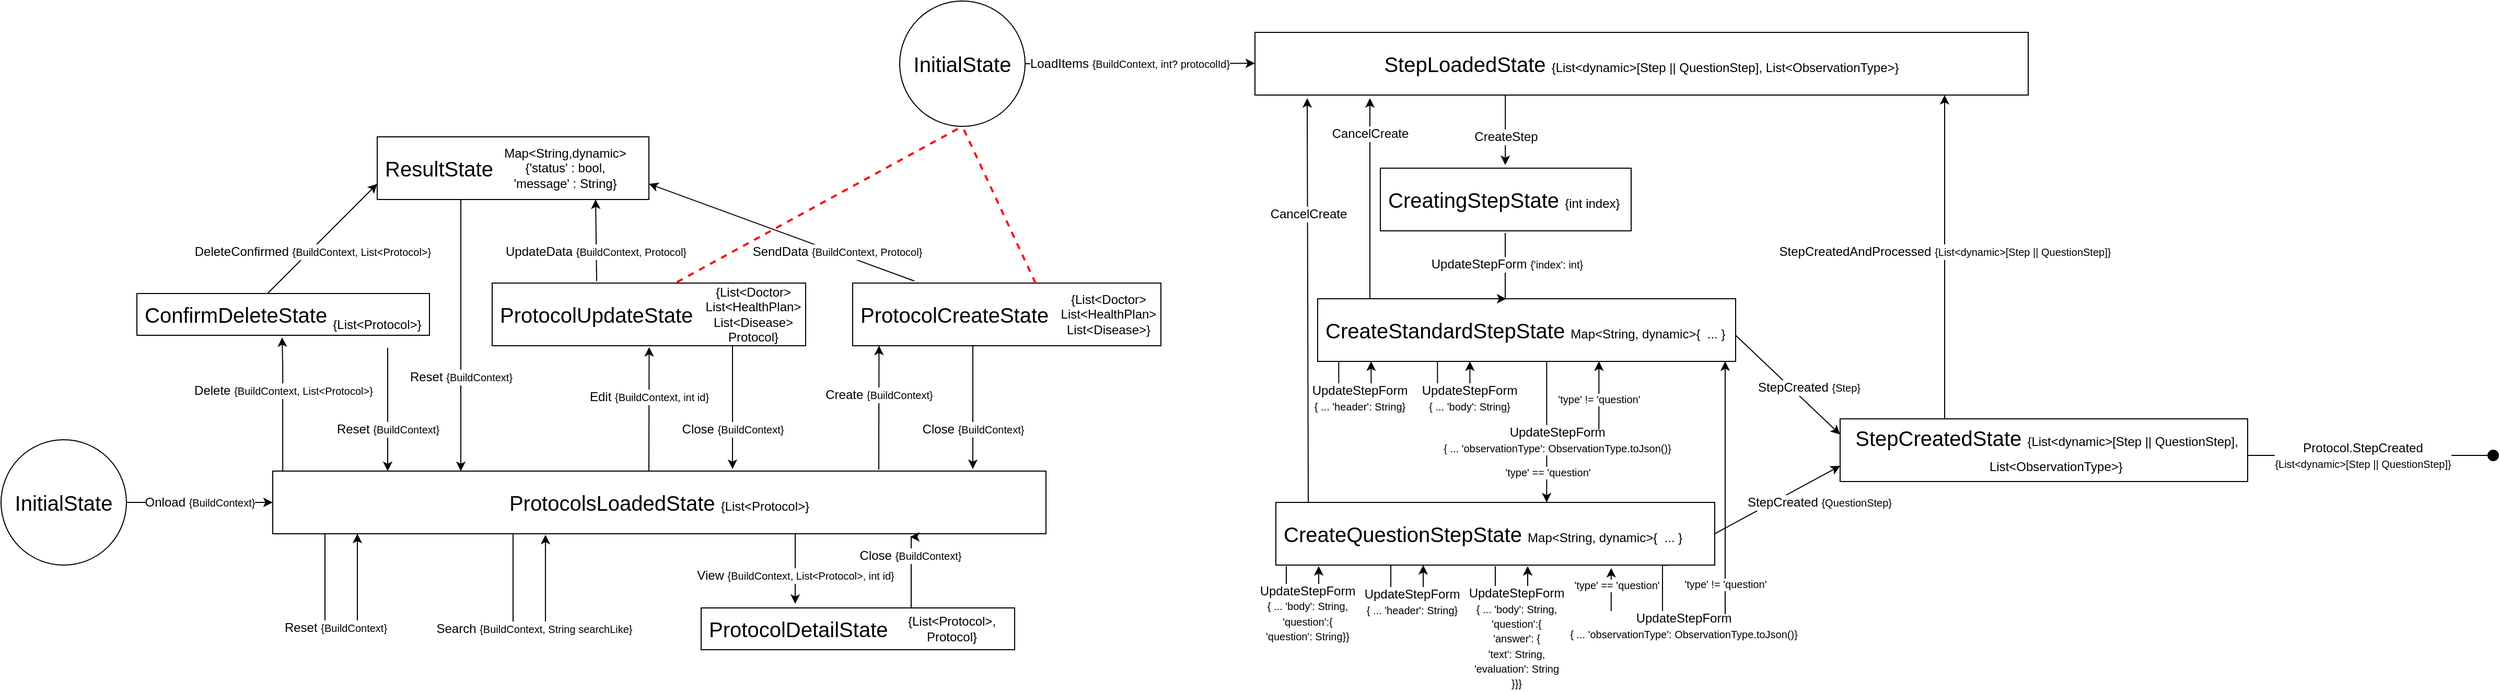 <mxfile version="16.6.4" type="github">
  <diagram id="ynnjjBdjVaOxe4yOROdL" name="Page-1">
    <mxGraphModel dx="2653" dy="522" grid="1" gridSize="10" guides="1" tooltips="1" connect="1" arrows="1" fold="1" page="1" pageScale="1" pageWidth="1600" pageHeight="1200" background="#FFFFFF" math="0" shadow="0">
      <root>
        <mxCell id="0" />
        <mxCell id="1" parent="0" />
        <mxCell id="_Mzao8wCRnk8Jk_auGnn-3" value="Onload &lt;font style=&quot;font-size: 10px&quot;&gt;{BuildContext}&lt;/font&gt;" style="edgeStyle=orthogonalEdgeStyle;rounded=0;orthogonalLoop=1;jettySize=auto;html=1;fontSize=12;exitX=1;exitY=0.5;exitDx=0;exitDy=0;entryX=0;entryY=0.5;entryDx=0;entryDy=0;labelBackgroundColor=default;shadow=0;" parent="1" source="_Mzao8wCRnk8Jk_auGnn-1" target="_Mzao8wCRnk8Jk_auGnn-2" edge="1">
          <mxGeometry relative="1" as="geometry">
            <mxPoint as="offset" />
          </mxGeometry>
        </mxCell>
        <mxCell id="_Mzao8wCRnk8Jk_auGnn-1" value="&lt;font style=&quot;font-size: 20px&quot;&gt;InitialState&lt;/font&gt;" style="ellipse;whiteSpace=wrap;html=1;fillColor=none;" parent="1" vertex="1">
          <mxGeometry x="-20" y="570" width="120" height="120" as="geometry" />
        </mxCell>
        <mxCell id="_Mzao8wCRnk8Jk_auGnn-4" value="" style="edgeStyle=orthogonalEdgeStyle;rounded=0;orthogonalLoop=1;jettySize=auto;html=1;fontSize=20;strokeColor=default;startFill=1;endFill=1;anchorPointDirection=1;bendable=1;movable=1;cloneable=1;deletable=1;labelBackgroundColor=default;" parent="1" edge="1">
          <mxGeometry relative="1" as="geometry">
            <mxPoint x="321" y="660" as="targetPoint" />
            <mxPoint x="290" y="660" as="sourcePoint" />
            <Array as="points">
              <mxPoint x="290" y="749" />
              <mxPoint x="321" y="749" />
            </Array>
          </mxGeometry>
        </mxCell>
        <mxCell id="_Mzao8wCRnk8Jk_auGnn-17" value="Reset&amp;nbsp;&lt;font style=&quot;font-size: 10px&quot;&gt;{BuildContext}&lt;/font&gt;" style="edgeLabel;html=1;align=center;verticalAlign=middle;resizable=0;points=[];fontSize=12;labelBackgroundColor=default;" parent="_Mzao8wCRnk8Jk_auGnn-4" vertex="1" connectable="0">
          <mxGeometry x="-0.644" y="1" relative="1" as="geometry">
            <mxPoint x="9" y="53" as="offset" />
          </mxGeometry>
        </mxCell>
        <mxCell id="_Mzao8wCRnk8Jk_auGnn-33" value="View &lt;font size=&quot;1&quot;&gt;{BuildContext,&amp;nbsp;&lt;/font&gt;&lt;span style=&quot;font-size: x-small&quot;&gt;List&amp;lt;Protocol&amp;gt;,&amp;nbsp;&lt;/span&gt;&lt;font size=&quot;1&quot;&gt;int id}&lt;/font&gt;" style="edgeStyle=orthogonalEdgeStyle;rounded=0;orthogonalLoop=1;jettySize=auto;html=1;fontSize=12;labelBackgroundColor=default;" parent="1" edge="1">
          <mxGeometry x="0.194" relative="1" as="geometry">
            <mxPoint x="740" y="660" as="sourcePoint" />
            <mxPoint x="740" y="727" as="targetPoint" />
            <Array as="points">
              <mxPoint x="740" y="680" />
              <mxPoint x="740" y="680" />
            </Array>
            <mxPoint as="offset" />
          </mxGeometry>
        </mxCell>
        <mxCell id="_Mzao8wCRnk8Jk_auGnn-2" value="ProtocolsLoadedState &lt;font style=&quot;font-size: 12px&quot;&gt;{List&amp;lt;Protocol&amp;gt;}&lt;/font&gt;" style="whiteSpace=wrap;html=1;fontSize=20;fillColor=none;labelBackgroundColor=default;align=center;" parent="1" vertex="1">
          <mxGeometry x="240" y="600" width="740" height="60" as="geometry" />
        </mxCell>
        <mxCell id="_Mzao8wCRnk8Jk_auGnn-19" value="&amp;nbsp;ConfirmDeleteState" style="rounded=0;whiteSpace=wrap;html=1;fontSize=20;fillColor=none;labelBackgroundColor=default;align=left;" parent="1" vertex="1">
          <mxGeometry x="110" y="430" width="280" height="40" as="geometry" />
        </mxCell>
        <mxCell id="_Mzao8wCRnk8Jk_auGnn-21" value="" style="endArrow=classic;html=1;rounded=0;fontSize=20;labelBackgroundColor=default;" parent="1" edge="1">
          <mxGeometry x="0.18" width="50" height="50" relative="1" as="geometry">
            <mxPoint x="249.58" y="600" as="sourcePoint" />
            <mxPoint x="249" y="472" as="targetPoint" />
            <Array as="points">
              <mxPoint x="249.58" y="570" />
              <mxPoint x="249.58" y="540" />
              <mxPoint x="249.58" y="500" />
            </Array>
            <mxPoint as="offset" />
          </mxGeometry>
        </mxCell>
        <mxCell id="_Mzao8wCRnk8Jk_auGnn-44" value="Delete &lt;font size=&quot;1&quot;&gt;{BuildContext, List&amp;lt;Protocol&amp;gt;}&lt;/font&gt;" style="edgeLabel;html=1;align=center;verticalAlign=middle;resizable=0;points=[];fontSize=12;labelBackgroundColor=default;" parent="_Mzao8wCRnk8Jk_auGnn-21" vertex="1" connectable="0">
          <mxGeometry x="0.209" relative="1" as="geometry">
            <mxPoint as="offset" />
          </mxGeometry>
        </mxCell>
        <mxCell id="_Mzao8wCRnk8Jk_auGnn-27" value="" style="edgeStyle=orthogonalEdgeStyle;rounded=0;orthogonalLoop=1;jettySize=auto;html=1;fontSize=20;labelBackgroundColor=default;" parent="1" edge="1">
          <mxGeometry relative="1" as="geometry">
            <mxPoint x="501" y="661" as="targetPoint" />
            <mxPoint x="470" y="660" as="sourcePoint" />
            <Array as="points">
              <mxPoint x="470" y="750" />
              <mxPoint x="501" y="750" />
            </Array>
          </mxGeometry>
        </mxCell>
        <mxCell id="_Mzao8wCRnk8Jk_auGnn-28" value="Search &lt;font style=&quot;font-size: 10px&quot;&gt;{BuildContext, String searchLike}&lt;/font&gt;" style="edgeLabel;html=1;align=center;verticalAlign=middle;resizable=0;points=[];fontSize=12;labelBackgroundColor=default;" parent="_Mzao8wCRnk8Jk_auGnn-27" vertex="1" connectable="0">
          <mxGeometry x="-0.644" y="1" relative="1" as="geometry">
            <mxPoint x="19" y="53" as="offset" />
          </mxGeometry>
        </mxCell>
        <mxCell id="_Mzao8wCRnk8Jk_auGnn-30" value="&amp;nbsp;ResultState" style="rounded=0;whiteSpace=wrap;html=1;fontSize=20;fillColor=none;labelBackgroundColor=default;align=left;" parent="1" vertex="1">
          <mxGeometry x="340" y="280" width="260" height="60" as="geometry" />
        </mxCell>
        <mxCell id="_Mzao8wCRnk8Jk_auGnn-35" style="edgeStyle=orthogonalEdgeStyle;rounded=0;orthogonalLoop=1;jettySize=auto;html=1;fontSize=12;labelBackgroundColor=default;" parent="1" edge="1">
          <mxGeometry relative="1" as="geometry">
            <mxPoint x="850" y="663" as="targetPoint" />
            <mxPoint x="851" y="731" as="sourcePoint" />
            <Array as="points">
              <mxPoint x="850" y="663" />
            </Array>
          </mxGeometry>
        </mxCell>
        <mxCell id="_Mzao8wCRnk8Jk_auGnn-36" value="Close&amp;nbsp;&lt;font style=&quot;font-size: 10px&quot;&gt;{BuildContext}&lt;/font&gt;" style="edgeLabel;html=1;align=center;verticalAlign=middle;resizable=0;points=[];fontSize=12;labelBackgroundColor=default;" parent="_Mzao8wCRnk8Jk_auGnn-35" vertex="1" connectable="0">
          <mxGeometry x="0.238" y="1" relative="1" as="geometry">
            <mxPoint y="-8" as="offset" />
          </mxGeometry>
        </mxCell>
        <mxCell id="_Mzao8wCRnk8Jk_auGnn-32" value="&amp;nbsp;ProtocolDetailState&amp;nbsp;" style="rounded=0;whiteSpace=wrap;html=1;fontSize=20;fillColor=none;labelBackgroundColor=default;align=left;" parent="1" vertex="1">
          <mxGeometry x="650" y="731" width="300" height="40" as="geometry" />
        </mxCell>
        <mxCell id="_Mzao8wCRnk8Jk_auGnn-37" value="&amp;nbsp;ProtocolUpdateState" style="rounded=0;whiteSpace=wrap;html=1;fontSize=20;fillColor=none;labelBackgroundColor=default;align=left;" parent="1" vertex="1">
          <mxGeometry x="450" y="420" width="300" height="60" as="geometry" />
        </mxCell>
        <mxCell id="_Mzao8wCRnk8Jk_auGnn-43" value="Reset &lt;font style=&quot;font-size: 10px&quot;&gt;{BuildContext}&lt;/font&gt;" style="edgeStyle=orthogonalEdgeStyle;rounded=0;orthogonalLoop=1;jettySize=auto;html=1;exitX=0.25;exitY=1;exitDx=0;exitDy=0;fontSize=12;labelBackgroundColor=default;" parent="1" edge="1">
          <mxGeometry x="0.322" relative="1" as="geometry">
            <mxPoint x="350" y="482" as="sourcePoint" />
            <mxPoint x="350" y="600" as="targetPoint" />
            <Array as="points">
              <mxPoint x="350" y="542" />
              <mxPoint x="350" y="542" />
            </Array>
            <mxPoint as="offset" />
          </mxGeometry>
        </mxCell>
        <mxCell id="_Mzao8wCRnk8Jk_auGnn-45" value="Reset&amp;nbsp;&lt;font style=&quot;font-size: 10px&quot;&gt;{BuildContext}&lt;/font&gt;" style="edgeStyle=orthogonalEdgeStyle;rounded=0;orthogonalLoop=1;jettySize=auto;html=1;fontSize=12;labelBackgroundColor=default;" parent="1" edge="1" source="_Mzao8wCRnk8Jk_auGnn-30">
          <mxGeometry x="0.308" relative="1" as="geometry">
            <mxPoint x="422" y="360" as="sourcePoint" />
            <mxPoint x="420.01" y="600" as="targetPoint" />
            <Array as="points">
              <mxPoint x="420" y="340" />
              <mxPoint x="420" y="340" />
            </Array>
            <mxPoint as="offset" />
          </mxGeometry>
        </mxCell>
        <mxCell id="_Mzao8wCRnk8Jk_auGnn-46" value="" style="endArrow=classic;html=1;rounded=0;fontSize=20;exitX=0;exitY=0;exitDx=0;exitDy=0;entryX=0.738;entryY=1.033;entryDx=0;entryDy=0;entryPerimeter=0;labelBackgroundColor=default;" parent="1" edge="1">
          <mxGeometry x="0.18" width="50" height="50" relative="1" as="geometry">
            <mxPoint x="600.0" y="600" as="sourcePoint" />
            <mxPoint x="600.22" y="481.32" as="targetPoint" />
            <Array as="points" />
            <mxPoint as="offset" />
          </mxGeometry>
        </mxCell>
        <mxCell id="_Mzao8wCRnk8Jk_auGnn-47" value="Edit &lt;font size=&quot;1&quot;&gt;{BuildContext, int id}&lt;/font&gt;" style="edgeLabel;html=1;align=center;verticalAlign=middle;resizable=0;points=[];fontSize=12;labelBackgroundColor=default;" parent="_Mzao8wCRnk8Jk_auGnn-46" vertex="1" connectable="0">
          <mxGeometry x="0.209" relative="1" as="geometry">
            <mxPoint as="offset" />
          </mxGeometry>
        </mxCell>
        <mxCell id="_Mzao8wCRnk8Jk_auGnn-48" value="UpdateData&amp;nbsp;&lt;span style=&quot;font-size: x-small&quot;&gt;{BuildContext, Protocol}&lt;/span&gt;" style="endArrow=classic;html=1;rounded=0;fontSize=12;strokeColor=default;labelBackgroundColor=default;" parent="1" edge="1">
          <mxGeometry x="-0.282" y="1" relative="1" as="geometry">
            <mxPoint x="550" y="418" as="sourcePoint" />
            <mxPoint x="549" y="340" as="targetPoint" />
            <mxPoint as="offset" />
          </mxGeometry>
        </mxCell>
        <mxCell id="_Mzao8wCRnk8Jk_auGnn-50" value="" style="endArrow=classic;html=1;rounded=0;fontSize=12;strokeColor=default;labelBackgroundColor=default;" parent="1" edge="1">
          <mxGeometry width="50" height="50" relative="1" as="geometry">
            <mxPoint x="235" y="430" as="sourcePoint" />
            <mxPoint x="340" y="325" as="targetPoint" />
            <Array as="points">
              <mxPoint x="300" y="365" />
            </Array>
          </mxGeometry>
        </mxCell>
        <mxCell id="_Mzao8wCRnk8Jk_auGnn-51" value="DeleteConfirmed &lt;font size=&quot;1&quot;&gt;{BuildContext, List&amp;lt;Protocol&amp;gt;}&lt;/font&gt;" style="edgeLabel;html=1;align=center;verticalAlign=middle;resizable=0;points=[];fontSize=12;labelBackgroundColor=default;" parent="_Mzao8wCRnk8Jk_auGnn-50" vertex="1" connectable="0">
          <mxGeometry x="0.105" relative="1" as="geometry">
            <mxPoint x="-15" y="18" as="offset" />
          </mxGeometry>
        </mxCell>
        <mxCell id="_Mzao8wCRnk8Jk_auGnn-53" value="Close&amp;nbsp;&lt;font style=&quot;font-size: 10px&quot;&gt;{BuildContext}&lt;/font&gt;" style="edgeStyle=orthogonalEdgeStyle;rounded=0;orthogonalLoop=1;jettySize=auto;html=1;exitX=0.25;exitY=1;exitDx=0;exitDy=0;fontSize=12;labelBackgroundColor=default;" parent="1" edge="1">
          <mxGeometry x="0.356" relative="1" as="geometry">
            <mxPoint x="680" y="480" as="sourcePoint" />
            <mxPoint x="680" y="598" as="targetPoint" />
            <Array as="points">
              <mxPoint x="680" y="540" />
              <mxPoint x="680" y="540" />
            </Array>
            <mxPoint as="offset" />
          </mxGeometry>
        </mxCell>
        <mxCell id="_Mzao8wCRnk8Jk_auGnn-54" value="&amp;nbsp;ProtocolCreateState" style="rounded=0;whiteSpace=wrap;html=1;fontSize=20;fillColor=none;labelBackgroundColor=default;align=left;" parent="1" vertex="1">
          <mxGeometry x="795" y="420" width="295" height="60" as="geometry" />
        </mxCell>
        <mxCell id="_Mzao8wCRnk8Jk_auGnn-55" value="" style="endArrow=classic;html=1;rounded=0;fontSize=20;exitX=0;exitY=0;exitDx=0;exitDy=0;entryX=0.738;entryY=1.033;entryDx=0;entryDy=0;entryPerimeter=0;labelBackgroundColor=default;" parent="1" edge="1">
          <mxGeometry x="0.18" width="50" height="50" relative="1" as="geometry">
            <mxPoint x="820.0" y="598.68" as="sourcePoint" />
            <mxPoint x="820.22" y="480" as="targetPoint" />
            <Array as="points" />
            <mxPoint as="offset" />
          </mxGeometry>
        </mxCell>
        <mxCell id="_Mzao8wCRnk8Jk_auGnn-56" value="Create &lt;font style=&quot;font-size: 10px&quot;&gt;{BuildContext}&lt;/font&gt;" style="edgeLabel;html=1;align=center;verticalAlign=middle;resizable=0;points=[];fontSize=12;labelBackgroundColor=default;" parent="_Mzao8wCRnk8Jk_auGnn-55" vertex="1" connectable="0">
          <mxGeometry x="0.209" relative="1" as="geometry">
            <mxPoint as="offset" />
          </mxGeometry>
        </mxCell>
        <mxCell id="_Mzao8wCRnk8Jk_auGnn-57" value="Close &lt;font style=&quot;font-size: 10px&quot;&gt;{BuildContext}&lt;/font&gt;" style="edgeStyle=orthogonalEdgeStyle;rounded=0;orthogonalLoop=1;jettySize=auto;html=1;exitX=0.25;exitY=1;exitDx=0;exitDy=0;fontSize=12;labelBackgroundColor=default;" parent="1" edge="1">
          <mxGeometry x="0.356" relative="1" as="geometry">
            <mxPoint x="910" y="480" as="sourcePoint" />
            <mxPoint x="910" y="598" as="targetPoint" />
            <Array as="points">
              <mxPoint x="910" y="540" />
              <mxPoint x="910" y="540" />
            </Array>
            <mxPoint as="offset" />
          </mxGeometry>
        </mxCell>
        <mxCell id="_Mzao8wCRnk8Jk_auGnn-58" value="SendData &lt;font size=&quot;1&quot;&gt;{BuildContext, Protocol}&lt;/font&gt;" style="endArrow=classic;html=1;rounded=0;fontSize=12;strokeColor=default;labelBackgroundColor=default;" parent="1" edge="1">
          <mxGeometry x="-0.415" y="-1" relative="1" as="geometry">
            <mxPoint x="854" y="418" as="sourcePoint" />
            <mxPoint x="600" y="325" as="targetPoint" />
            <mxPoint as="offset" />
          </mxGeometry>
        </mxCell>
        <mxCell id="WJ7_vyo7JS_4xyPOwC3P-2" value="&lt;span style=&quot;text-align: left&quot;&gt;{List&amp;lt;Protocol&amp;gt;,&lt;/span&gt;&lt;br style=&quot;text-align: left&quot;&gt;&lt;span style=&quot;text-align: left&quot;&gt;Protocol}&lt;/span&gt;" style="text;html=1;strokeColor=none;fillColor=none;align=center;verticalAlign=middle;whiteSpace=wrap;rounded=0;labelBackgroundColor=default;fontSize=12;" vertex="1" parent="1">
          <mxGeometry x="860" y="736" width="60" height="30" as="geometry" />
        </mxCell>
        <mxCell id="WJ7_vyo7JS_4xyPOwC3P-3" value="{List&amp;lt;Protocol&amp;gt;}" style="text;html=1;strokeColor=none;fillColor=none;align=center;verticalAlign=middle;whiteSpace=wrap;rounded=0;labelBackgroundColor=default;fontSize=12;" vertex="1" parent="1">
          <mxGeometry x="310" y="445" width="60" height="30" as="geometry" />
        </mxCell>
        <mxCell id="WJ7_vyo7JS_4xyPOwC3P-5" value="Map&amp;lt;String,dynamic&amp;gt;{&#39;status&#39; : bool, &#39;message&#39; : String}" style="text;html=1;strokeColor=none;fillColor=none;align=center;verticalAlign=middle;whiteSpace=wrap;rounded=0;labelBackgroundColor=default;fontSize=12;" vertex="1" parent="1">
          <mxGeometry x="490" y="295" width="60" height="30" as="geometry" />
        </mxCell>
        <mxCell id="WJ7_vyo7JS_4xyPOwC3P-6" value="{List&amp;lt;Doctor&amp;gt;&lt;div&gt;List&amp;lt;HealthPlan&amp;gt;&lt;/div&gt;List&amp;lt;Disease&amp;gt;&lt;br&gt;Protocol}" style="text;html=1;strokeColor=none;fillColor=none;align=center;verticalAlign=middle;whiteSpace=wrap;rounded=0;labelBackgroundColor=default;fontSize=12;" vertex="1" parent="1">
          <mxGeometry x="670" y="435" width="60" height="30" as="geometry" />
        </mxCell>
        <mxCell id="WJ7_vyo7JS_4xyPOwC3P-7" value="{List&amp;lt;Doctor&amp;gt;&lt;div&gt;List&amp;lt;HealthPlan&amp;gt;&lt;/div&gt;List&amp;lt;Disease&amp;gt;}" style="text;html=1;strokeColor=none;fillColor=none;align=center;verticalAlign=middle;whiteSpace=wrap;rounded=0;labelBackgroundColor=default;fontSize=12;" vertex="1" parent="1">
          <mxGeometry x="1010" y="435" width="60" height="30" as="geometry" />
        </mxCell>
        <mxCell id="WJ7_vyo7JS_4xyPOwC3P-15" value="" style="endArrow=none;dashed=1;html=1;rounded=0;labelBackgroundColor=default;fontSize=10;fontColor=#000000;fillColor=#e51400;strokeColor=#FF0000;strokeWidth=2;" edge="1" parent="1">
          <mxGeometry width="50" height="50" relative="1" as="geometry">
            <mxPoint x="970" y="420" as="sourcePoint" />
            <mxPoint x="900" y="270" as="targetPoint" />
          </mxGeometry>
        </mxCell>
        <mxCell id="WJ7_vyo7JS_4xyPOwC3P-17" value="&lt;font style=&quot;font-size: 20px&quot;&gt;InitialState&lt;/font&gt;" style="ellipse;whiteSpace=wrap;html=1;fillColor=none;" vertex="1" parent="1">
          <mxGeometry x="840" y="150" width="120" height="120" as="geometry" />
        </mxCell>
        <mxCell id="WJ7_vyo7JS_4xyPOwC3P-18" value="" style="endArrow=none;dashed=1;html=1;rounded=0;labelBackgroundColor=default;fontSize=10;fontColor=#000000;fillColor=#e51400;strokeColor=#FF0000;strokeWidth=2;" edge="1" parent="1">
          <mxGeometry width="50" height="50" relative="1" as="geometry">
            <mxPoint x="627" y="419" as="sourcePoint" />
            <mxPoint x="898" y="271" as="targetPoint" />
          </mxGeometry>
        </mxCell>
        <mxCell id="WJ7_vyo7JS_4xyPOwC3P-19" value="LoadItems&amp;nbsp;&lt;font style=&quot;font-size: 10px&quot;&gt;{&lt;/font&gt;&lt;font style=&quot;font-size: 10px&quot;&gt;BuildContext, int? protocolId&lt;/font&gt;&lt;font style=&quot;font-size: 10px&quot;&gt;}&lt;/font&gt;" style="edgeStyle=orthogonalEdgeStyle;rounded=0;orthogonalLoop=1;jettySize=auto;html=1;fontSize=12;exitX=1;exitY=0.5;exitDx=0;exitDy=0;entryX=0;entryY=0.5;entryDx=0;entryDy=0;labelBackgroundColor=default;" edge="1" parent="1" source="WJ7_vyo7JS_4xyPOwC3P-17">
          <mxGeometry x="-0.093" relative="1" as="geometry">
            <mxPoint as="offset" />
            <mxPoint x="1040" y="209.58" as="sourcePoint" />
            <mxPoint x="1180" y="209.58" as="targetPoint" />
          </mxGeometry>
        </mxCell>
        <mxCell id="WJ7_vyo7JS_4xyPOwC3P-21" value="StepLoadedState &lt;font style=&quot;font-size: 12px&quot;&gt;{&lt;/font&gt;&lt;font style=&quot;font-size: 12px&quot;&gt;List&amp;lt;dynamic&amp;gt;[Step || QuestionStep&lt;/font&gt;&lt;font style=&quot;font-size: 12px&quot;&gt;]&lt;/font&gt;&lt;font style=&quot;font-size: 12px&quot;&gt;, List&amp;lt;ObservationType&amp;gt;&lt;/font&gt;&lt;font style=&quot;font-size: 12px&quot;&gt;}&lt;/font&gt;" style="whiteSpace=wrap;html=1;fontSize=20;fillColor=none;labelBackgroundColor=default;align=center;" vertex="1" parent="1">
          <mxGeometry x="1180" y="180" width="740" height="60" as="geometry" />
        </mxCell>
        <mxCell id="WJ7_vyo7JS_4xyPOwC3P-22" value="CreateStep" style="edgeStyle=orthogonalEdgeStyle;rounded=0;orthogonalLoop=1;jettySize=auto;html=1;fontSize=12;labelBackgroundColor=default;" edge="1" parent="1">
          <mxGeometry x="0.194" relative="1" as="geometry">
            <mxPoint x="1419.58" y="240" as="sourcePoint" />
            <mxPoint x="1419.58" y="307" as="targetPoint" />
            <Array as="points">
              <mxPoint x="1419.58" y="260" />
              <mxPoint x="1419.58" y="260" />
            </Array>
            <mxPoint as="offset" />
          </mxGeometry>
        </mxCell>
        <mxCell id="WJ7_vyo7JS_4xyPOwC3P-23" value="&amp;nbsp;CreatingStepState &lt;font style=&quot;font-size: 12px&quot;&gt;{int index}&lt;/font&gt;" style="rounded=0;whiteSpace=wrap;html=1;fontSize=20;fillColor=none;labelBackgroundColor=default;align=left;" vertex="1" parent="1">
          <mxGeometry x="1300" y="310" width="240" height="60" as="geometry" />
        </mxCell>
        <mxCell id="WJ7_vyo7JS_4xyPOwC3P-25" value="&amp;nbsp;CreateStandardStepState&amp;nbsp;&lt;span style=&quot;font-size: 12px ; text-align: center&quot;&gt;Map&amp;lt;String, dynamic&amp;gt;{&amp;nbsp; ... }&lt;/span&gt;" style="rounded=0;whiteSpace=wrap;html=1;fontSize=20;fillColor=none;labelBackgroundColor=default;align=left;" vertex="1" parent="1">
          <mxGeometry x="1240" y="435" width="400" height="60" as="geometry" />
        </mxCell>
        <mxCell id="WJ7_vyo7JS_4xyPOwC3P-28" value="&lt;div&gt;UpdateStepForm&amp;nbsp;&lt;font style=&quot;font-size: 10px&quot;&gt;{&#39;index&#39;: int}&lt;/font&gt;&lt;/div&gt;" style="edgeStyle=orthogonalEdgeStyle;rounded=0;orthogonalLoop=1;jettySize=auto;html=1;fontSize=12;labelBackgroundColor=default;" edge="1" parent="1">
          <mxGeometry x="-0.062" y="1" relative="1" as="geometry">
            <mxPoint x="1419.5" y="372" as="sourcePoint" />
            <mxPoint x="1420.5" y="435" as="targetPoint" />
            <Array as="points">
              <mxPoint x="1419.5" y="392" />
              <mxPoint x="1419.5" y="392" />
            </Array>
            <mxPoint as="offset" />
          </mxGeometry>
        </mxCell>
        <mxCell id="WJ7_vyo7JS_4xyPOwC3P-34" value="" style="endArrow=classic;html=1;rounded=0;fontSize=20;labelBackgroundColor=default;" edge="1" parent="1">
          <mxGeometry x="0.18" width="50" height="50" relative="1" as="geometry">
            <mxPoint x="1290" y="435" as="sourcePoint" />
            <mxPoint x="1290" y="243" as="targetPoint" />
            <Array as="points" />
            <mxPoint as="offset" />
          </mxGeometry>
        </mxCell>
        <mxCell id="WJ7_vyo7JS_4xyPOwC3P-35" value="CancelCreate" style="edgeLabel;html=1;align=center;verticalAlign=middle;resizable=0;points=[];fontSize=12;labelBackgroundColor=default;" vertex="1" connectable="0" parent="WJ7_vyo7JS_4xyPOwC3P-34">
          <mxGeometry x="0.209" relative="1" as="geometry">
            <mxPoint y="-42" as="offset" />
          </mxGeometry>
        </mxCell>
        <mxCell id="WJ7_vyo7JS_4xyPOwC3P-38" value="" style="edgeStyle=orthogonalEdgeStyle;rounded=0;orthogonalLoop=1;jettySize=auto;html=1;fontSize=20;strokeColor=default;startFill=1;endFill=1;anchorPointDirection=1;bendable=1;movable=1;cloneable=1;deletable=1;labelBackgroundColor=default;" edge="1" parent="1">
          <mxGeometry relative="1" as="geometry">
            <mxPoint x="1291.17" y="495" as="targetPoint" />
            <mxPoint x="1260.17" y="495" as="sourcePoint" />
            <Array as="points">
              <mxPoint x="1260.17" y="540" />
              <mxPoint x="1291.17" y="540" />
            </Array>
          </mxGeometry>
        </mxCell>
        <mxCell id="WJ7_vyo7JS_4xyPOwC3P-39" value="UpdateStepForm&lt;br&gt;&lt;font style=&quot;font-size: 10px&quot;&gt;{ ... &#39;header&#39;: String}&lt;/font&gt;" style="edgeLabel;html=1;align=center;verticalAlign=middle;resizable=0;points=[];fontSize=12;labelBackgroundColor=default;" vertex="1" connectable="0" parent="WJ7_vyo7JS_4xyPOwC3P-38">
          <mxGeometry x="-0.644" y="1" relative="1" as="geometry">
            <mxPoint x="19" y="13" as="offset" />
          </mxGeometry>
        </mxCell>
        <mxCell id="WJ7_vyo7JS_4xyPOwC3P-40" value="" style="edgeStyle=orthogonalEdgeStyle;rounded=0;orthogonalLoop=1;jettySize=auto;html=1;fontSize=20;strokeColor=default;startFill=1;endFill=1;anchorPointDirection=1;bendable=1;movable=1;cloneable=1;deletable=1;labelBackgroundColor=default;" edge="1" parent="1">
          <mxGeometry relative="1" as="geometry">
            <mxPoint x="1385.67" y="495" as="targetPoint" />
            <mxPoint x="1354.67" y="495" as="sourcePoint" />
            <Array as="points">
              <mxPoint x="1354.67" y="540" />
              <mxPoint x="1385.67" y="540" />
            </Array>
          </mxGeometry>
        </mxCell>
        <mxCell id="WJ7_vyo7JS_4xyPOwC3P-41" value="UpdateStepForm&lt;br&gt;&lt;font style=&quot;font-size: 10px&quot;&gt;{ ... &#39;body&#39;: String}&lt;/font&gt;" style="edgeLabel;html=1;align=center;verticalAlign=middle;resizable=0;points=[];fontSize=12;labelBackgroundColor=default;" vertex="1" connectable="0" parent="WJ7_vyo7JS_4xyPOwC3P-40">
          <mxGeometry x="-0.644" y="1" relative="1" as="geometry">
            <mxPoint x="29" y="13" as="offset" />
          </mxGeometry>
        </mxCell>
        <mxCell id="WJ7_vyo7JS_4xyPOwC3P-42" value="" style="edgeStyle=orthogonalEdgeStyle;rounded=0;orthogonalLoop=1;jettySize=auto;html=1;fontSize=20;strokeColor=default;startFill=1;endFill=1;anchorPointDirection=1;bendable=1;movable=1;cloneable=1;deletable=1;labelBackgroundColor=default;" edge="1" parent="1">
          <mxGeometry relative="1" as="geometry">
            <mxPoint x="1459.17" y="630" as="targetPoint" />
            <mxPoint x="1459.17" y="495" as="sourcePoint" />
            <Array as="points">
              <mxPoint x="1459.17" y="590" />
              <mxPoint x="1459.17" y="590" />
            </Array>
          </mxGeometry>
        </mxCell>
        <mxCell id="WJ7_vyo7JS_4xyPOwC3P-43" value="UpdateStepForm&lt;br&gt;&lt;font style=&quot;font-size: 10px&quot;&gt;{ ... &#39;observationType&#39;: ObservationType.toJson()}&lt;/font&gt;" style="edgeLabel;html=1;align=center;verticalAlign=middle;resizable=0;points=[];fontSize=12;labelBackgroundColor=default;" vertex="1" connectable="0" parent="WJ7_vyo7JS_4xyPOwC3P-42">
          <mxGeometry x="-0.644" y="1" relative="1" as="geometry">
            <mxPoint x="9" y="51" as="offset" />
          </mxGeometry>
        </mxCell>
        <mxCell id="WJ7_vyo7JS_4xyPOwC3P-45" value="" style="endArrow=classic;html=1;rounded=0;shadow=0;labelBackgroundColor=#FF0000;fontSize=10;fontColor=#000000;strokeColor=#000000;strokeWidth=1;" edge="1" parent="1">
          <mxGeometry width="50" height="50" relative="1" as="geometry">
            <mxPoint x="1509.17" y="560" as="sourcePoint" />
            <mxPoint x="1509.17" y="495" as="targetPoint" />
          </mxGeometry>
        </mxCell>
        <mxCell id="WJ7_vyo7JS_4xyPOwC3P-46" value="&#39;type&#39; != &#39;question&#39;" style="edgeLabel;html=1;align=center;verticalAlign=middle;resizable=0;points=[];fontSize=10;fontColor=#000000;" vertex="1" connectable="0" parent="WJ7_vyo7JS_4xyPOwC3P-45">
          <mxGeometry x="-0.318" relative="1" as="geometry">
            <mxPoint y="-7" as="offset" />
          </mxGeometry>
        </mxCell>
        <mxCell id="WJ7_vyo7JS_4xyPOwC3P-47" value="&#39;type&#39; == &#39;question&#39;" style="edgeLabel;html=1;align=center;verticalAlign=middle;resizable=0;points=[];fontSize=10;fontColor=#000000;" vertex="1" connectable="0" parent="1">
          <mxGeometry x="1510" y="600.0" as="geometry">
            <mxPoint x="-50" y="1" as="offset" />
          </mxGeometry>
        </mxCell>
        <mxCell id="WJ7_vyo7JS_4xyPOwC3P-48" value="&amp;nbsp;CreateQuestionStepState&amp;nbsp;&lt;span style=&quot;font-size: 12px ; text-align: center&quot;&gt;Map&amp;lt;String, dynamic&amp;gt;{&amp;nbsp; ... }&lt;/span&gt;&amp;nbsp;" style="rounded=0;whiteSpace=wrap;html=1;fontSize=20;fillColor=none;labelBackgroundColor=default;align=left;" vertex="1" parent="1">
          <mxGeometry x="1200" y="630" width="420" height="60" as="geometry" />
        </mxCell>
        <mxCell id="WJ7_vyo7JS_4xyPOwC3P-50" value="" style="edgeStyle=orthogonalEdgeStyle;rounded=0;orthogonalLoop=1;jettySize=auto;html=1;fontSize=20;strokeColor=default;startFill=1;endFill=1;anchorPointDirection=1;bendable=1;movable=1;cloneable=1;deletable=1;labelBackgroundColor=default;" edge="1" parent="1">
          <mxGeometry relative="1" as="geometry">
            <mxPoint x="1341" y="690" as="targetPoint" />
            <mxPoint x="1310" y="690" as="sourcePoint" />
            <Array as="points">
              <mxPoint x="1310" y="735" />
              <mxPoint x="1341" y="735" />
            </Array>
          </mxGeometry>
        </mxCell>
        <mxCell id="WJ7_vyo7JS_4xyPOwC3P-51" value="UpdateStepForm&lt;br&gt;&lt;font style=&quot;font-size: 10px&quot;&gt;{ ... &#39;header&#39;: String}&lt;/font&gt;" style="edgeLabel;html=1;align=center;verticalAlign=middle;resizable=0;points=[];fontSize=12;labelBackgroundColor=default;" vertex="1" connectable="0" parent="WJ7_vyo7JS_4xyPOwC3P-50">
          <mxGeometry x="-0.644" y="1" relative="1" as="geometry">
            <mxPoint x="19" y="13" as="offset" />
          </mxGeometry>
        </mxCell>
        <mxCell id="WJ7_vyo7JS_4xyPOwC3P-52" value="" style="edgeStyle=orthogonalEdgeStyle;rounded=0;orthogonalLoop=1;jettySize=auto;html=1;fontSize=20;strokeColor=default;startFill=1;endFill=1;anchorPointDirection=1;bendable=1;movable=1;cloneable=1;deletable=1;labelBackgroundColor=default;" edge="1" parent="1">
          <mxGeometry relative="1" as="geometry">
            <mxPoint x="1241" y="691" as="targetPoint" />
            <mxPoint x="1210" y="691" as="sourcePoint" />
            <Array as="points">
              <mxPoint x="1210" y="736" />
              <mxPoint x="1241" y="736" />
            </Array>
          </mxGeometry>
        </mxCell>
        <mxCell id="WJ7_vyo7JS_4xyPOwC3P-53" value="UpdateStepForm&lt;br&gt;&lt;font style=&quot;font-size: 10px&quot;&gt;{ ... &#39;body&#39;: String, &lt;br&gt;&#39;question&#39;:{&lt;br&gt;&#39;question&#39;: String}}&lt;/font&gt;" style="edgeLabel;html=1;align=center;verticalAlign=middle;resizable=0;points=[];fontSize=12;labelBackgroundColor=default;" vertex="1" connectable="0" parent="WJ7_vyo7JS_4xyPOwC3P-52">
          <mxGeometry x="-0.644" y="1" relative="1" as="geometry">
            <mxPoint x="19" y="23" as="offset" />
          </mxGeometry>
        </mxCell>
        <mxCell id="WJ7_vyo7JS_4xyPOwC3P-54" value="" style="edgeStyle=orthogonalEdgeStyle;rounded=0;orthogonalLoop=1;jettySize=auto;html=1;fontSize=20;strokeColor=default;startFill=1;endFill=1;anchorPointDirection=1;bendable=1;movable=1;cloneable=1;deletable=1;labelBackgroundColor=default;exitX=0.894;exitY=1.003;exitDx=0;exitDy=0;exitPerimeter=0;entryX=0.764;entryY=1.047;entryDx=0;entryDy=0;entryPerimeter=0;" edge="1" parent="1" source="WJ7_vyo7JS_4xyPOwC3P-48" target="WJ7_vyo7JS_4xyPOwC3P-48">
          <mxGeometry relative="1" as="geometry">
            <mxPoint x="1520" y="710" as="targetPoint" />
            <mxPoint x="1580" y="710" as="sourcePoint" />
            <Array as="points">
              <mxPoint x="1570" y="690" />
              <mxPoint x="1570" y="750" />
              <mxPoint x="1521" y="750" />
            </Array>
          </mxGeometry>
        </mxCell>
        <mxCell id="WJ7_vyo7JS_4xyPOwC3P-55" value="UpdateStepForm&lt;br&gt;&lt;font style=&quot;font-size: 10px&quot;&gt;{ ... &#39;observationType&#39;: ObservationType.toJson()}&lt;/font&gt;" style="edgeLabel;html=1;align=center;verticalAlign=middle;resizable=0;points=[];fontSize=12;labelBackgroundColor=default;" vertex="1" connectable="0" parent="WJ7_vyo7JS_4xyPOwC3P-54">
          <mxGeometry x="-0.644" y="1" relative="1" as="geometry">
            <mxPoint x="19" y="33" as="offset" />
          </mxGeometry>
        </mxCell>
        <mxCell id="WJ7_vyo7JS_4xyPOwC3P-56" value="" style="endArrow=classic;html=1;rounded=0;shadow=0;labelBackgroundColor=#FF0000;fontSize=10;fontColor=#000000;strokeColor=#000000;strokeWidth=1;" edge="1" parent="1">
          <mxGeometry width="50" height="50" relative="1" as="geometry">
            <mxPoint x="1630" y="737" as="sourcePoint" />
            <mxPoint x="1630" y="495" as="targetPoint" />
          </mxGeometry>
        </mxCell>
        <mxCell id="WJ7_vyo7JS_4xyPOwC3P-57" value="&#39;type&#39; != &#39;question&#39;" style="edgeLabel;html=1;align=center;verticalAlign=middle;resizable=0;points=[];fontSize=10;fontColor=#000000;" vertex="1" connectable="0" parent="WJ7_vyo7JS_4xyPOwC3P-56">
          <mxGeometry x="-0.318" relative="1" as="geometry">
            <mxPoint y="53" as="offset" />
          </mxGeometry>
        </mxCell>
        <mxCell id="WJ7_vyo7JS_4xyPOwC3P-58" value="" style="endArrow=classic;html=1;rounded=0;fontSize=20;labelBackgroundColor=default;" edge="1" parent="1">
          <mxGeometry x="0.18" width="50" height="50" relative="1" as="geometry">
            <mxPoint x="1231" y="630" as="sourcePoint" />
            <mxPoint x="1230" y="243" as="targetPoint" />
            <Array as="points" />
            <mxPoint as="offset" />
          </mxGeometry>
        </mxCell>
        <mxCell id="WJ7_vyo7JS_4xyPOwC3P-59" value="CancelCreate" style="edgeLabel;html=1;align=center;verticalAlign=middle;resizable=0;points=[];fontSize=12;labelBackgroundColor=default;" vertex="1" connectable="0" parent="WJ7_vyo7JS_4xyPOwC3P-58">
          <mxGeometry x="0.209" relative="1" as="geometry">
            <mxPoint y="-42" as="offset" />
          </mxGeometry>
        </mxCell>
        <mxCell id="WJ7_vyo7JS_4xyPOwC3P-60" value="&#39;type&#39; == &#39;question&#39;" style="edgeLabel;html=1;align=center;verticalAlign=middle;resizable=0;points=[];fontSize=10;fontColor=#000000;" vertex="1" connectable="0" parent="1">
          <mxGeometry x="1560" y="700.0" as="geometry">
            <mxPoint x="-34" y="9" as="offset" />
          </mxGeometry>
        </mxCell>
        <mxCell id="WJ7_vyo7JS_4xyPOwC3P-64" value="" style="edgeStyle=orthogonalEdgeStyle;rounded=0;orthogonalLoop=1;jettySize=auto;html=1;fontSize=20;strokeColor=default;startFill=1;endFill=1;anchorPointDirection=1;bendable=1;movable=1;cloneable=1;deletable=1;labelBackgroundColor=default;" edge="1" parent="1">
          <mxGeometry relative="1" as="geometry">
            <mxPoint x="1441" y="691" as="targetPoint" />
            <mxPoint x="1410" y="691" as="sourcePoint" />
            <Array as="points">
              <mxPoint x="1410" y="736" />
              <mxPoint x="1441" y="736" />
            </Array>
          </mxGeometry>
        </mxCell>
        <mxCell id="WJ7_vyo7JS_4xyPOwC3P-65" value="UpdateStepForm&lt;br&gt;&lt;font style=&quot;font-size: 10px&quot;&gt;{ ... &#39;body&#39;: String, &lt;br&gt;&#39;question&#39;:{&lt;br&gt;&#39;answer&#39;: {&lt;br&gt;&#39;text&#39;: String,&lt;br&gt;&#39;evaluation&#39;: String&lt;br&gt;}}}&lt;/font&gt;" style="edgeLabel;html=1;align=center;verticalAlign=middle;resizable=0;points=[];fontSize=12;labelBackgroundColor=default;" vertex="1" connectable="0" parent="WJ7_vyo7JS_4xyPOwC3P-64">
          <mxGeometry x="-0.644" y="1" relative="1" as="geometry">
            <mxPoint x="19" y="47" as="offset" />
          </mxGeometry>
        </mxCell>
        <mxCell id="WJ7_vyo7JS_4xyPOwC3P-66" value="&amp;nbsp;StepCreatedState&amp;nbsp;&lt;font style=&quot;font-size: 12px;&quot;&gt;{&lt;/font&gt;&lt;font style=&quot;font-size: 12px;&quot;&gt;List&amp;lt;dynamic&amp;gt;[Step || QuestionStep&lt;/font&gt;&lt;font style=&quot;font-size: 12px;&quot;&gt;]&lt;/font&gt;&lt;font style=&quot;font-size: 12px;&quot;&gt;, &lt;br&gt;&lt;span style=&quot;white-space: pre&quot;&gt;	&lt;/span&gt;&lt;span style=&quot;white-space: pre&quot;&gt;	&lt;/span&gt;&lt;span style=&quot;white-space: pre&quot;&gt;	&lt;/span&gt;&lt;span style=&quot;white-space: pre&quot;&gt;	&lt;/span&gt;&lt;span style=&quot;white-space: pre&quot;&gt;	&lt;/span&gt;&lt;span style=&quot;white-space: pre&quot;&gt;	&lt;/span&gt;&lt;span style=&quot;white-space: pre&quot;&gt;	&lt;/span&gt;List&amp;lt;ObservationType&amp;gt;&lt;/font&gt;&lt;font style=&quot;font-size: 12px;&quot;&gt;}&lt;/font&gt;" style="rounded=0;whiteSpace=wrap;html=1;fontSize=20;fillColor=none;labelBackgroundColor=default;align=center;verticalAlign=middle;" vertex="1" parent="1">
          <mxGeometry x="1740" y="550" width="390" height="60" as="geometry" />
        </mxCell>
        <mxCell id="WJ7_vyo7JS_4xyPOwC3P-67" value="StepCreated &lt;font style=&quot;font-size: 10px&quot;&gt;{Step}&lt;/font&gt;" style="endArrow=classic;html=1;rounded=0;shadow=0;labelBackgroundColor=default;fontSize=12;fontColor=#000000;strokeColor=default;strokeWidth=1;entryX=0;entryY=0.25;entryDx=0;entryDy=0;" edge="1" parent="1" target="WJ7_vyo7JS_4xyPOwC3P-66">
          <mxGeometry x="0.235" y="12" width="50" height="50" relative="1" as="geometry">
            <mxPoint x="1640" y="470" as="sourcePoint" />
            <mxPoint x="1690" y="420" as="targetPoint" />
            <mxPoint as="offset" />
          </mxGeometry>
        </mxCell>
        <mxCell id="WJ7_vyo7JS_4xyPOwC3P-68" value="" style="endArrow=classic;html=1;rounded=0;shadow=0;labelBackgroundColor=#FF0000;fontSize=12;fontColor=#000000;strokeColor=#000000;strokeWidth=1;entryX=0;entryY=0.75;entryDx=0;entryDy=0;" edge="1" parent="1" target="WJ7_vyo7JS_4xyPOwC3P-66">
          <mxGeometry width="50" height="50" relative="1" as="geometry">
            <mxPoint x="1620" y="660" as="sourcePoint" />
            <mxPoint x="1740" y="580" as="targetPoint" />
          </mxGeometry>
        </mxCell>
        <mxCell id="WJ7_vyo7JS_4xyPOwC3P-69" value="StepCreated &lt;font style=&quot;font-size: 10px&quot;&gt;{QuestionStep}&lt;/font&gt;" style="edgeLabel;html=1;align=center;verticalAlign=middle;resizable=0;points=[];fontSize=12;fontColor=#000000;" vertex="1" connectable="0" parent="WJ7_vyo7JS_4xyPOwC3P-68">
          <mxGeometry x="0.19" y="1" relative="1" as="geometry">
            <mxPoint x="29" y="9" as="offset" />
          </mxGeometry>
        </mxCell>
        <mxCell id="WJ7_vyo7JS_4xyPOwC3P-70" value="" style="endArrow=classic;html=1;rounded=0;fontSize=20;labelBackgroundColor=default;" edge="1" parent="1">
          <mxGeometry x="0.18" width="50" height="50" relative="1" as="geometry">
            <mxPoint x="1840" y="550" as="sourcePoint" />
            <mxPoint x="1840" y="240" as="targetPoint" />
            <Array as="points" />
            <mxPoint as="offset" />
          </mxGeometry>
        </mxCell>
        <mxCell id="WJ7_vyo7JS_4xyPOwC3P-71" value="StepCreatedAndProcessed &lt;font style=&quot;font-size: 10px&quot;&gt;{List&amp;lt;dynamic&amp;gt;[Step || QuestionStep]}&lt;/font&gt;" style="edgeLabel;html=1;align=center;verticalAlign=middle;resizable=0;points=[];fontSize=12;labelBackgroundColor=default;" vertex="1" connectable="0" parent="WJ7_vyo7JS_4xyPOwC3P-70">
          <mxGeometry x="0.209" relative="1" as="geometry">
            <mxPoint y="27" as="offset" />
          </mxGeometry>
        </mxCell>
        <mxCell id="WJ7_vyo7JS_4xyPOwC3P-73" value="" style="endArrow=none;html=1;rounded=0;shadow=0;labelBackgroundColor=default;fontSize=10;fontColor=#000000;strokeColor=default;strokeWidth=1;" edge="1" parent="1">
          <mxGeometry width="50" height="50" relative="1" as="geometry">
            <mxPoint x="2130" y="585" as="sourcePoint" />
            <mxPoint x="2360" y="585" as="targetPoint" />
          </mxGeometry>
        </mxCell>
        <mxCell id="WJ7_vyo7JS_4xyPOwC3P-74" value="&lt;font style=&quot;font-size: 12px&quot;&gt;Protocol.StepCreated &lt;br&gt;&lt;span style=&quot;font-size: 10px&quot;&gt;{List&amp;lt;dynamic&amp;gt;[Step || QuestionStep]}&lt;/span&gt;&lt;br&gt;&lt;/font&gt;" style="edgeLabel;html=1;align=center;verticalAlign=middle;resizable=0;points=[];fontSize=10;fontColor=#000000;" vertex="1" connectable="0" parent="WJ7_vyo7JS_4xyPOwC3P-73">
          <mxGeometry x="-0.373" y="1" relative="1" as="geometry">
            <mxPoint x="38" y="1" as="offset" />
          </mxGeometry>
        </mxCell>
        <mxCell id="WJ7_vyo7JS_4xyPOwC3P-76" value="" style="ellipse;whiteSpace=wrap;html=1;labelBackgroundColor=#000000;fontSize=12;fontColor=#000000;fillColor=#000000;" vertex="1" parent="1">
          <mxGeometry x="2360" y="580" width="10" height="10" as="geometry" />
        </mxCell>
      </root>
    </mxGraphModel>
  </diagram>
</mxfile>
